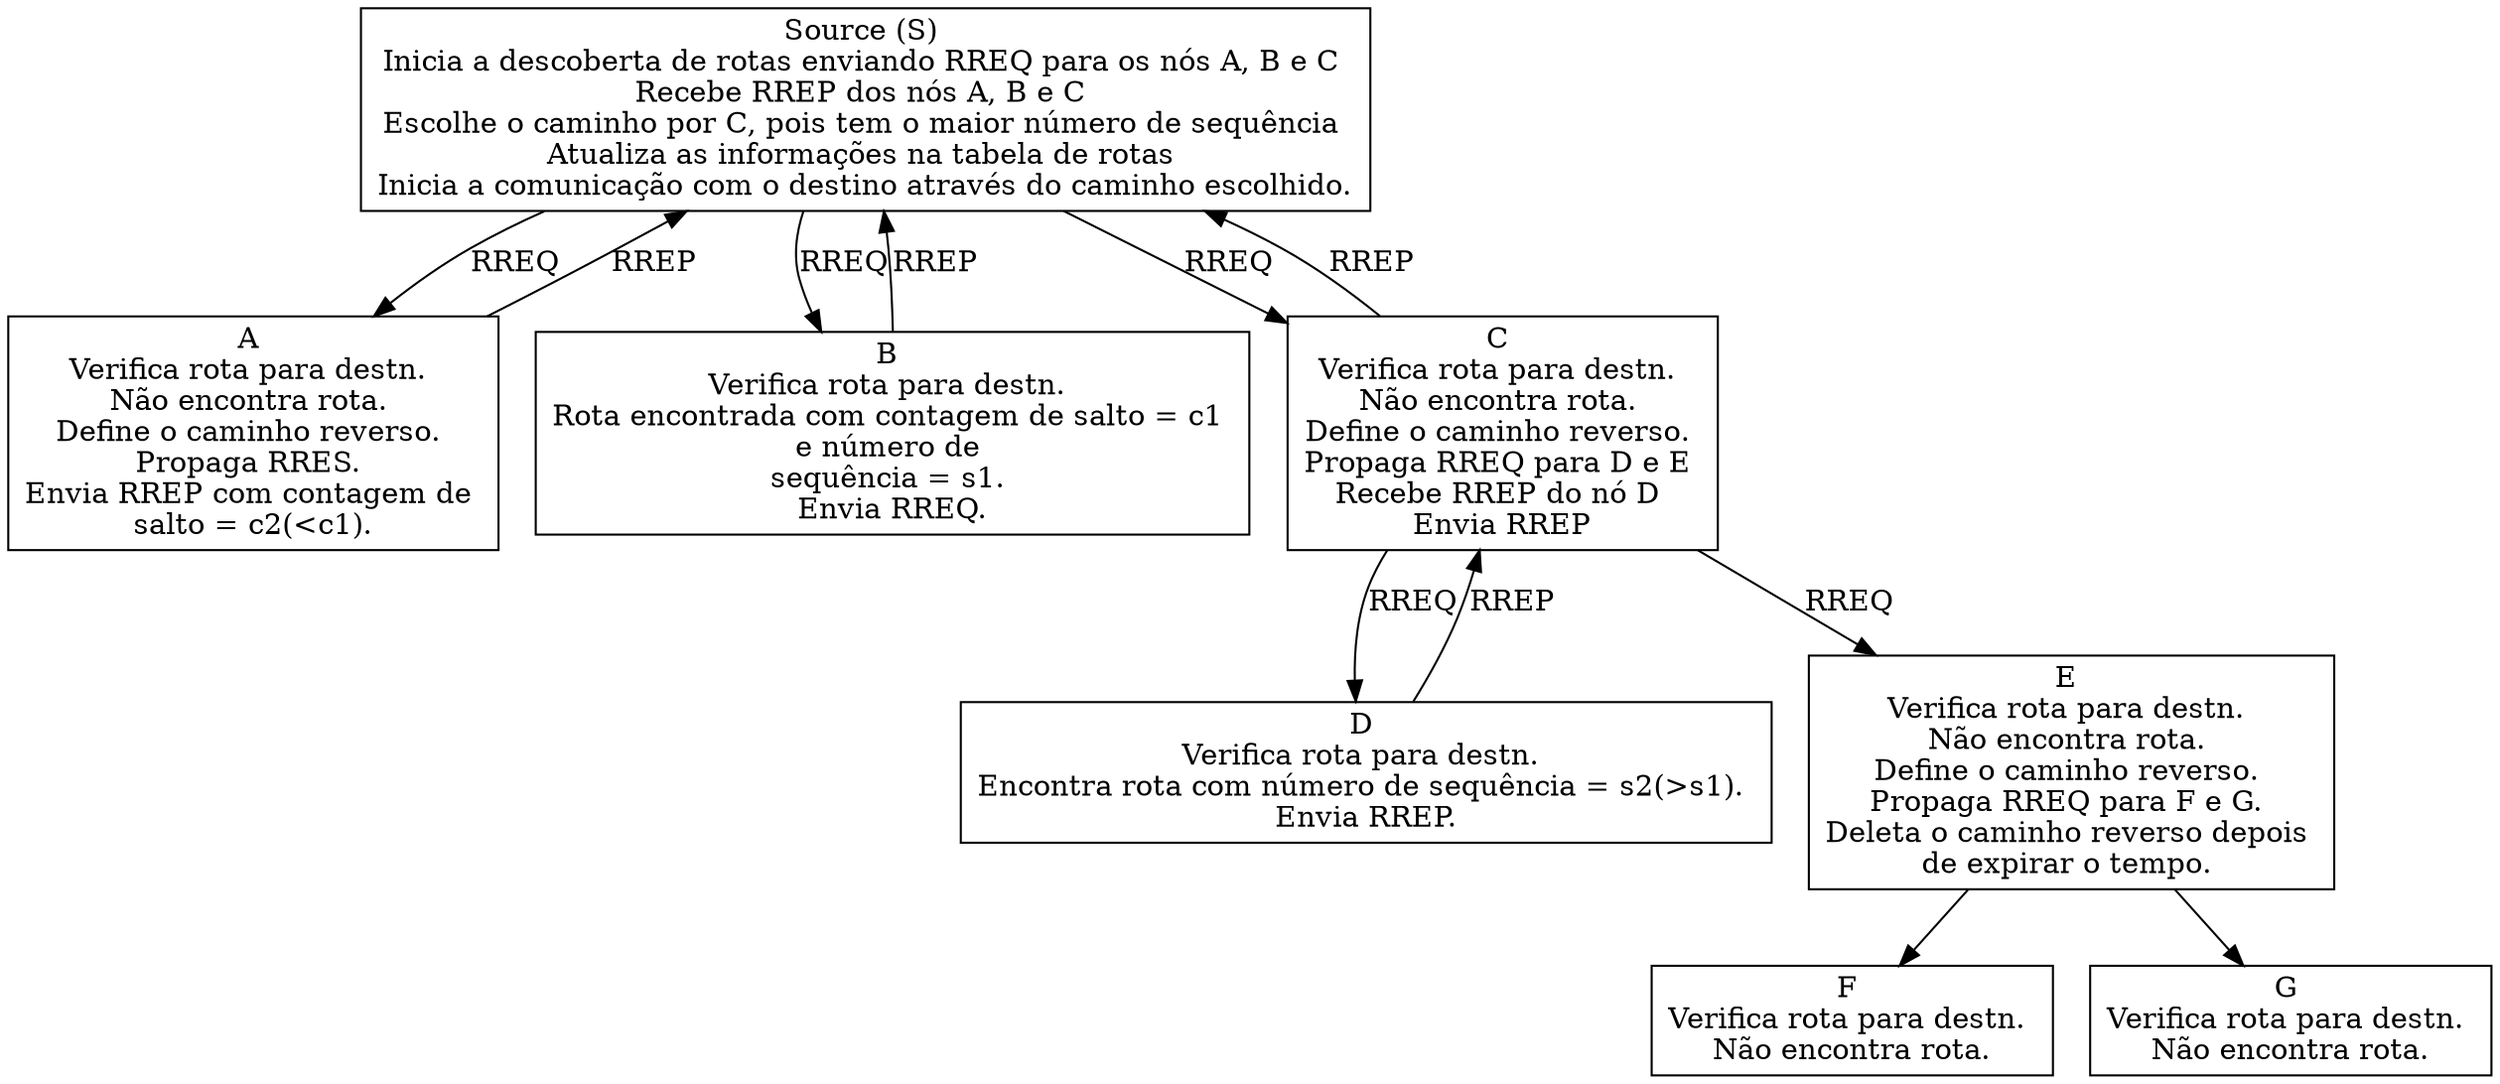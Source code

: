 digraph aodvOperation {

	node[shape=box]
	edge[len=5]
	
	S[label="Source (S) \nInicia a descoberta de rotas enviando RREQ para os nós A, B e C \nRecebe RREP dos nós A, B e C \nEscolhe o caminho por C, pois tem o maior número de sequência \nAtualiza as informações na tabela de rotas \nInicia a comunicação com o destino através do caminho escolhido."]
	A[label="A \nVerifica rota para destn. \nNão encontra rota. \nDefine o caminho reverso. \nPropaga RRES. \nEnvia RREP com contagem de \nsalto = c2(<c1)."]
	B[label="B \nVerifica rota para destn. \nRota encontrada com contagem de salto = c1 \ne número de \nsequência = s1. \nEnvia RREQ."]
	C[label="C \nVerifica rota para destn. \nNão encontra rota. \nDefine o caminho reverso. \nPropaga RREQ para D e E \nRecebe RREP do nó D \nEnvia RREP"]
	D[label="D \nVerifica rota para destn. \nEncontra rota com número de sequência = s2(>s1). \nEnvia RREP."]
	E[label="E \nVerifica rota para destn. \nNão encontra rota. \nDefine o caminho reverso. \nPropaga RREQ para F e G. \nDeleta o caminho reverso depois \nde expirar o tempo. "]
	F[label="F \nVerifica rota para destn. \nNão encontra rota."]
	G[label="G \nVerifica rota para destn. \nNão encontra rota."]

	S -> A[label="RREQ"]
	A -> S[label="RREP"]

	S -> B[label="RREQ"]
	B -> S[label="RREP"]

	S -> C[label="RREQ"]
	C -> S[label="RREP"]

	C -> D[label="RREQ"]
	D -> C[label="RREP"]

	C -> E[label="RREQ"]

	E -> F
	E -> G

}
